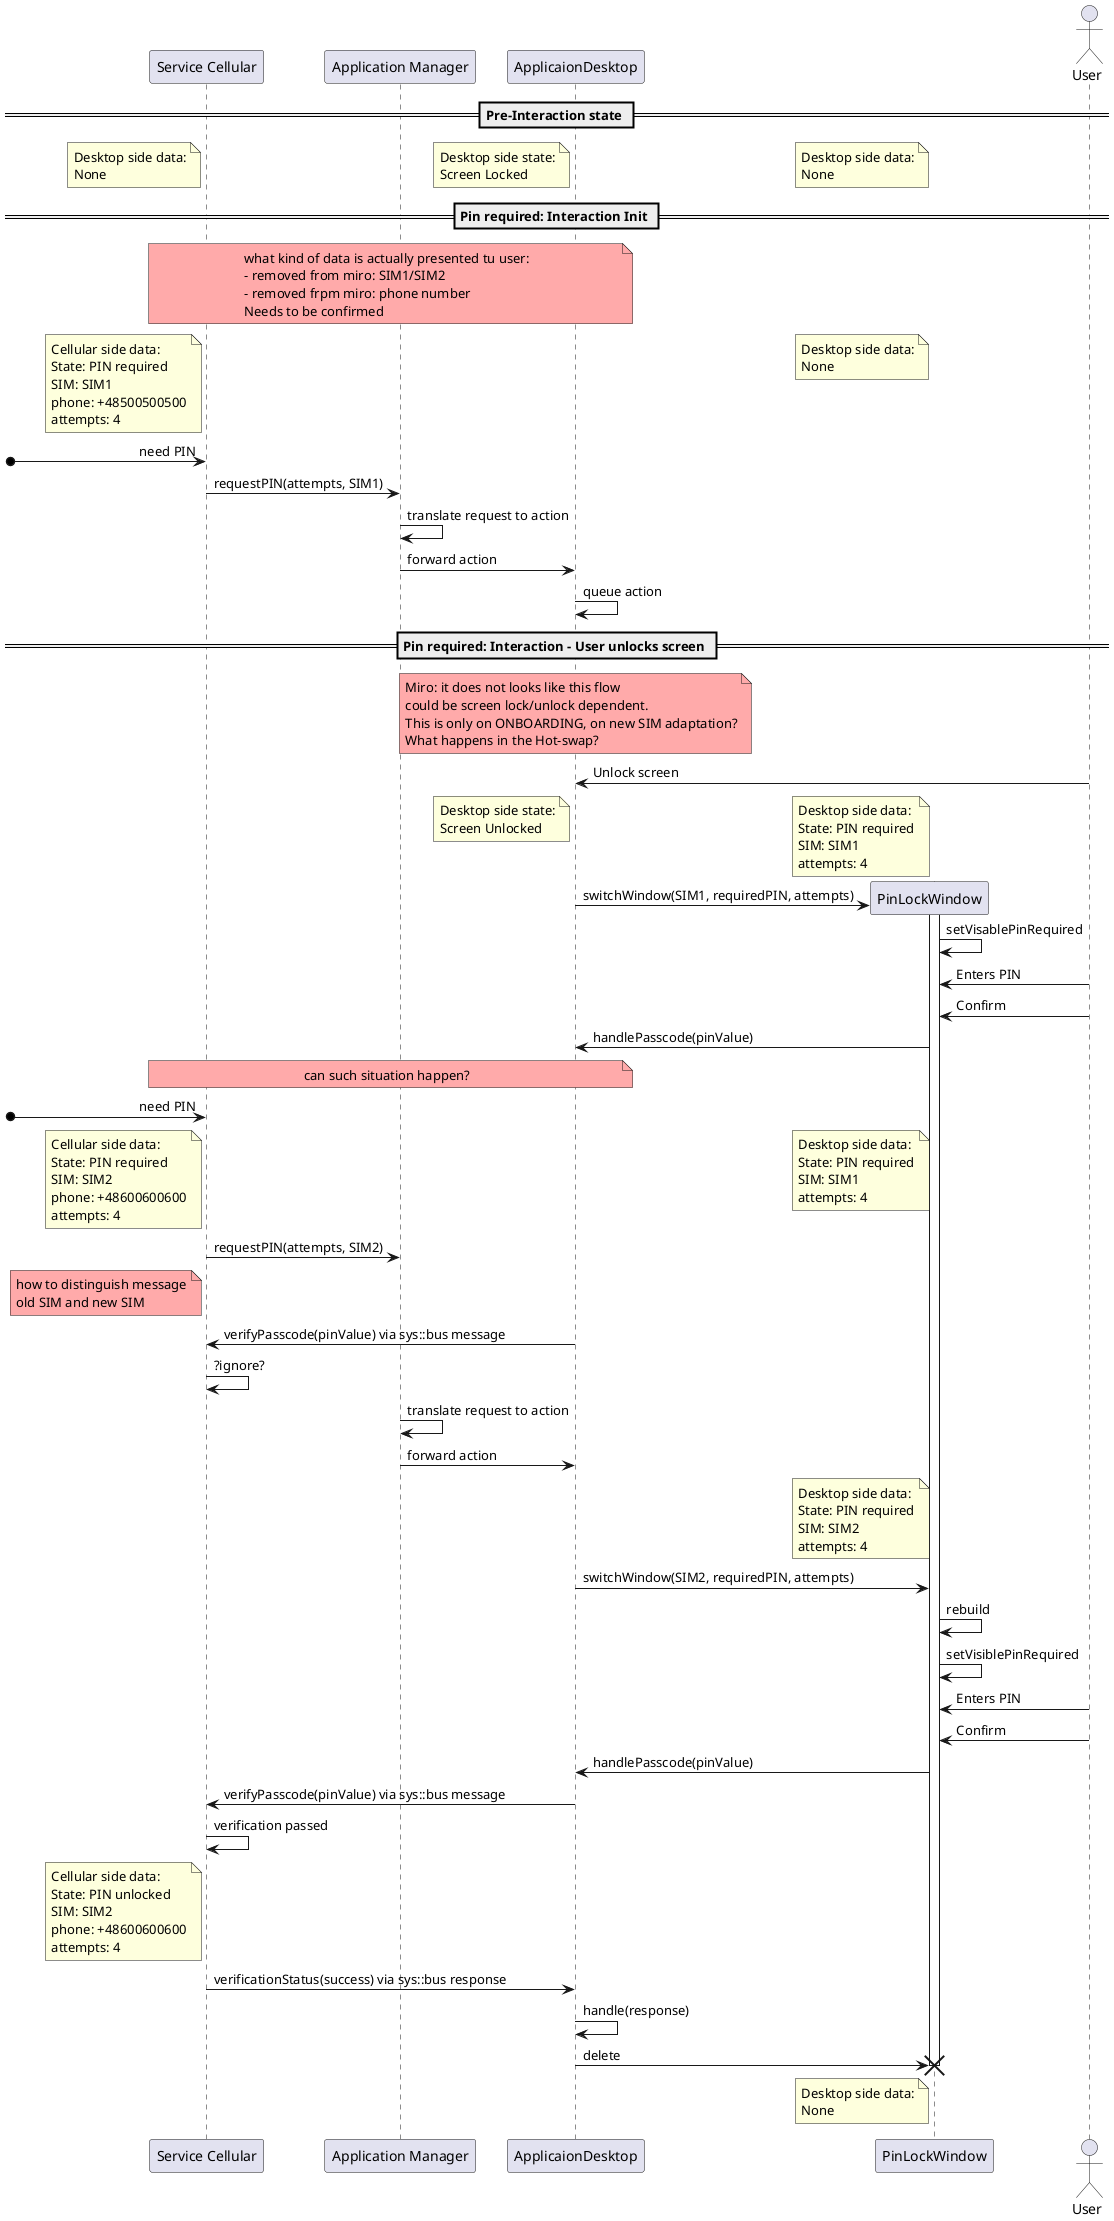 @startuml

participant "Service Cellular" as srvclr
participant "Application Manager" as appmgr
participant "ApplicaionDesktop" as appdsktp
participant "PinLockWindow" as pinwin
actor User

    == Pre-Interaction state ==
!pragma teoz true
note left of srvclr
    Desktop side data:
    None
end note
/ note left of pinwin
    Desktop side data:
    None
end note
/ note left of appdsktp
    Desktop side state:
    Screen Locked
end note


    == Pin required: Interaction Init ==
note over srvclr, appdsktp #FFAAAA
    what kind of data is actually presented tu user:
    - removed from miro: SIM1/SIM2
    - removed frpm miro: phone number
    Needs to be confirmed
end note

note left of srvclr
    Cellular side data:
    State: PIN required
    SIM: SIM1
    phone: +48500500500
    attempts: 4
end note
/ note left of pinwin
    Desktop side data:
    None
end note

[o->srvclr : need PIN

srvclr -> appmgr : requestPIN(attempts, SIM1)
    appmgr -> appmgr : translate request to action
    appmgr -> appdsktp : forward action
        appdsktp -> appdsktp : queue action


    == Pin required: Interaction - User unlocks screen ==
note over appdsktp #FFAAAA
    Miro: it does not looks like this flow
    could be screen lock/unlock dependent.
    This is only on ONBOARDING, on new SIM adaptation?
    What happens in the Hot-swap?
end note

        appdsktp <- User : Unlock screen
note left of pinwin
    Desktop side data:
    State: PIN required
    SIM: SIM1
    attempts: 4
end note
/ note left of appdsktp
    Desktop side state:
    Screen Unlocked
end note
        appdsktp -> pinwin ** : switchWindow(SIM1, requiredPIN, attempts)
            activate pinwin
            pinwin -> pinwin : setVisablePinRequired
            pinwin <- User : Enters PIN
            pinwin <- User : Confirm
        appdsktp <- pinwin : handlePasscode(pinValue)

note over srvclr, appdsktp #FFAAAA
    can such situation happen?
end note

[o->srvclr : need PIN

note left of srvclr
    Cellular side data:
    State: PIN required
    SIM: SIM2
    phone: +48600600600
    attempts: 4
end note
/ note left of pinwin
    Desktop side data:
    State: PIN required
    SIM: SIM1
    attempts: 4
end note

srvclr -> appmgr : requestPIN(attempts, SIM2)

note left of srvclr #FFAAAA
    how to distinguish message
    old SIM and new SIM
end note

srvclr <- appdsktp : verifyPasscode(pinValue) via sys::bus message
srvclr -> srvclr : ?ignore?


    appmgr -> appmgr : translate request to action
    appmgr -> appdsktp : forward action
note left of pinwin
    Desktop side data:
    State: PIN required
    SIM: SIM2
    attempts: 4
end note
        appdsktp -> pinwin : switchWindow(SIM2, requiredPIN, attempts)
            pinwin -> pinwin : rebuild
            pinwin -> pinwin : setVisiblePinRequired
            pinwin <- User : Enters PIN
            pinwin <- User : Confirm
        appdsktp <- pinwin : handlePasscode(pinValue)
srvclr <- appdsktp : verifyPasscode(pinValue) via sys::bus message
srvclr -> srvclr : verification passed
note left of srvclr
    Cellular side data:
    State: PIN unlocked
    SIM: SIM2
    phone: +48600600600
    attempts: 4
end note
srvclr -> appdsktp : verificationStatus(success) via sys::bus response
        appdsktp -> appdsktp : handle(response)
        appdsktp -> pinwin !! : delete
note left of pinwin
    Desktop side data:
    None
end note

@enduml
